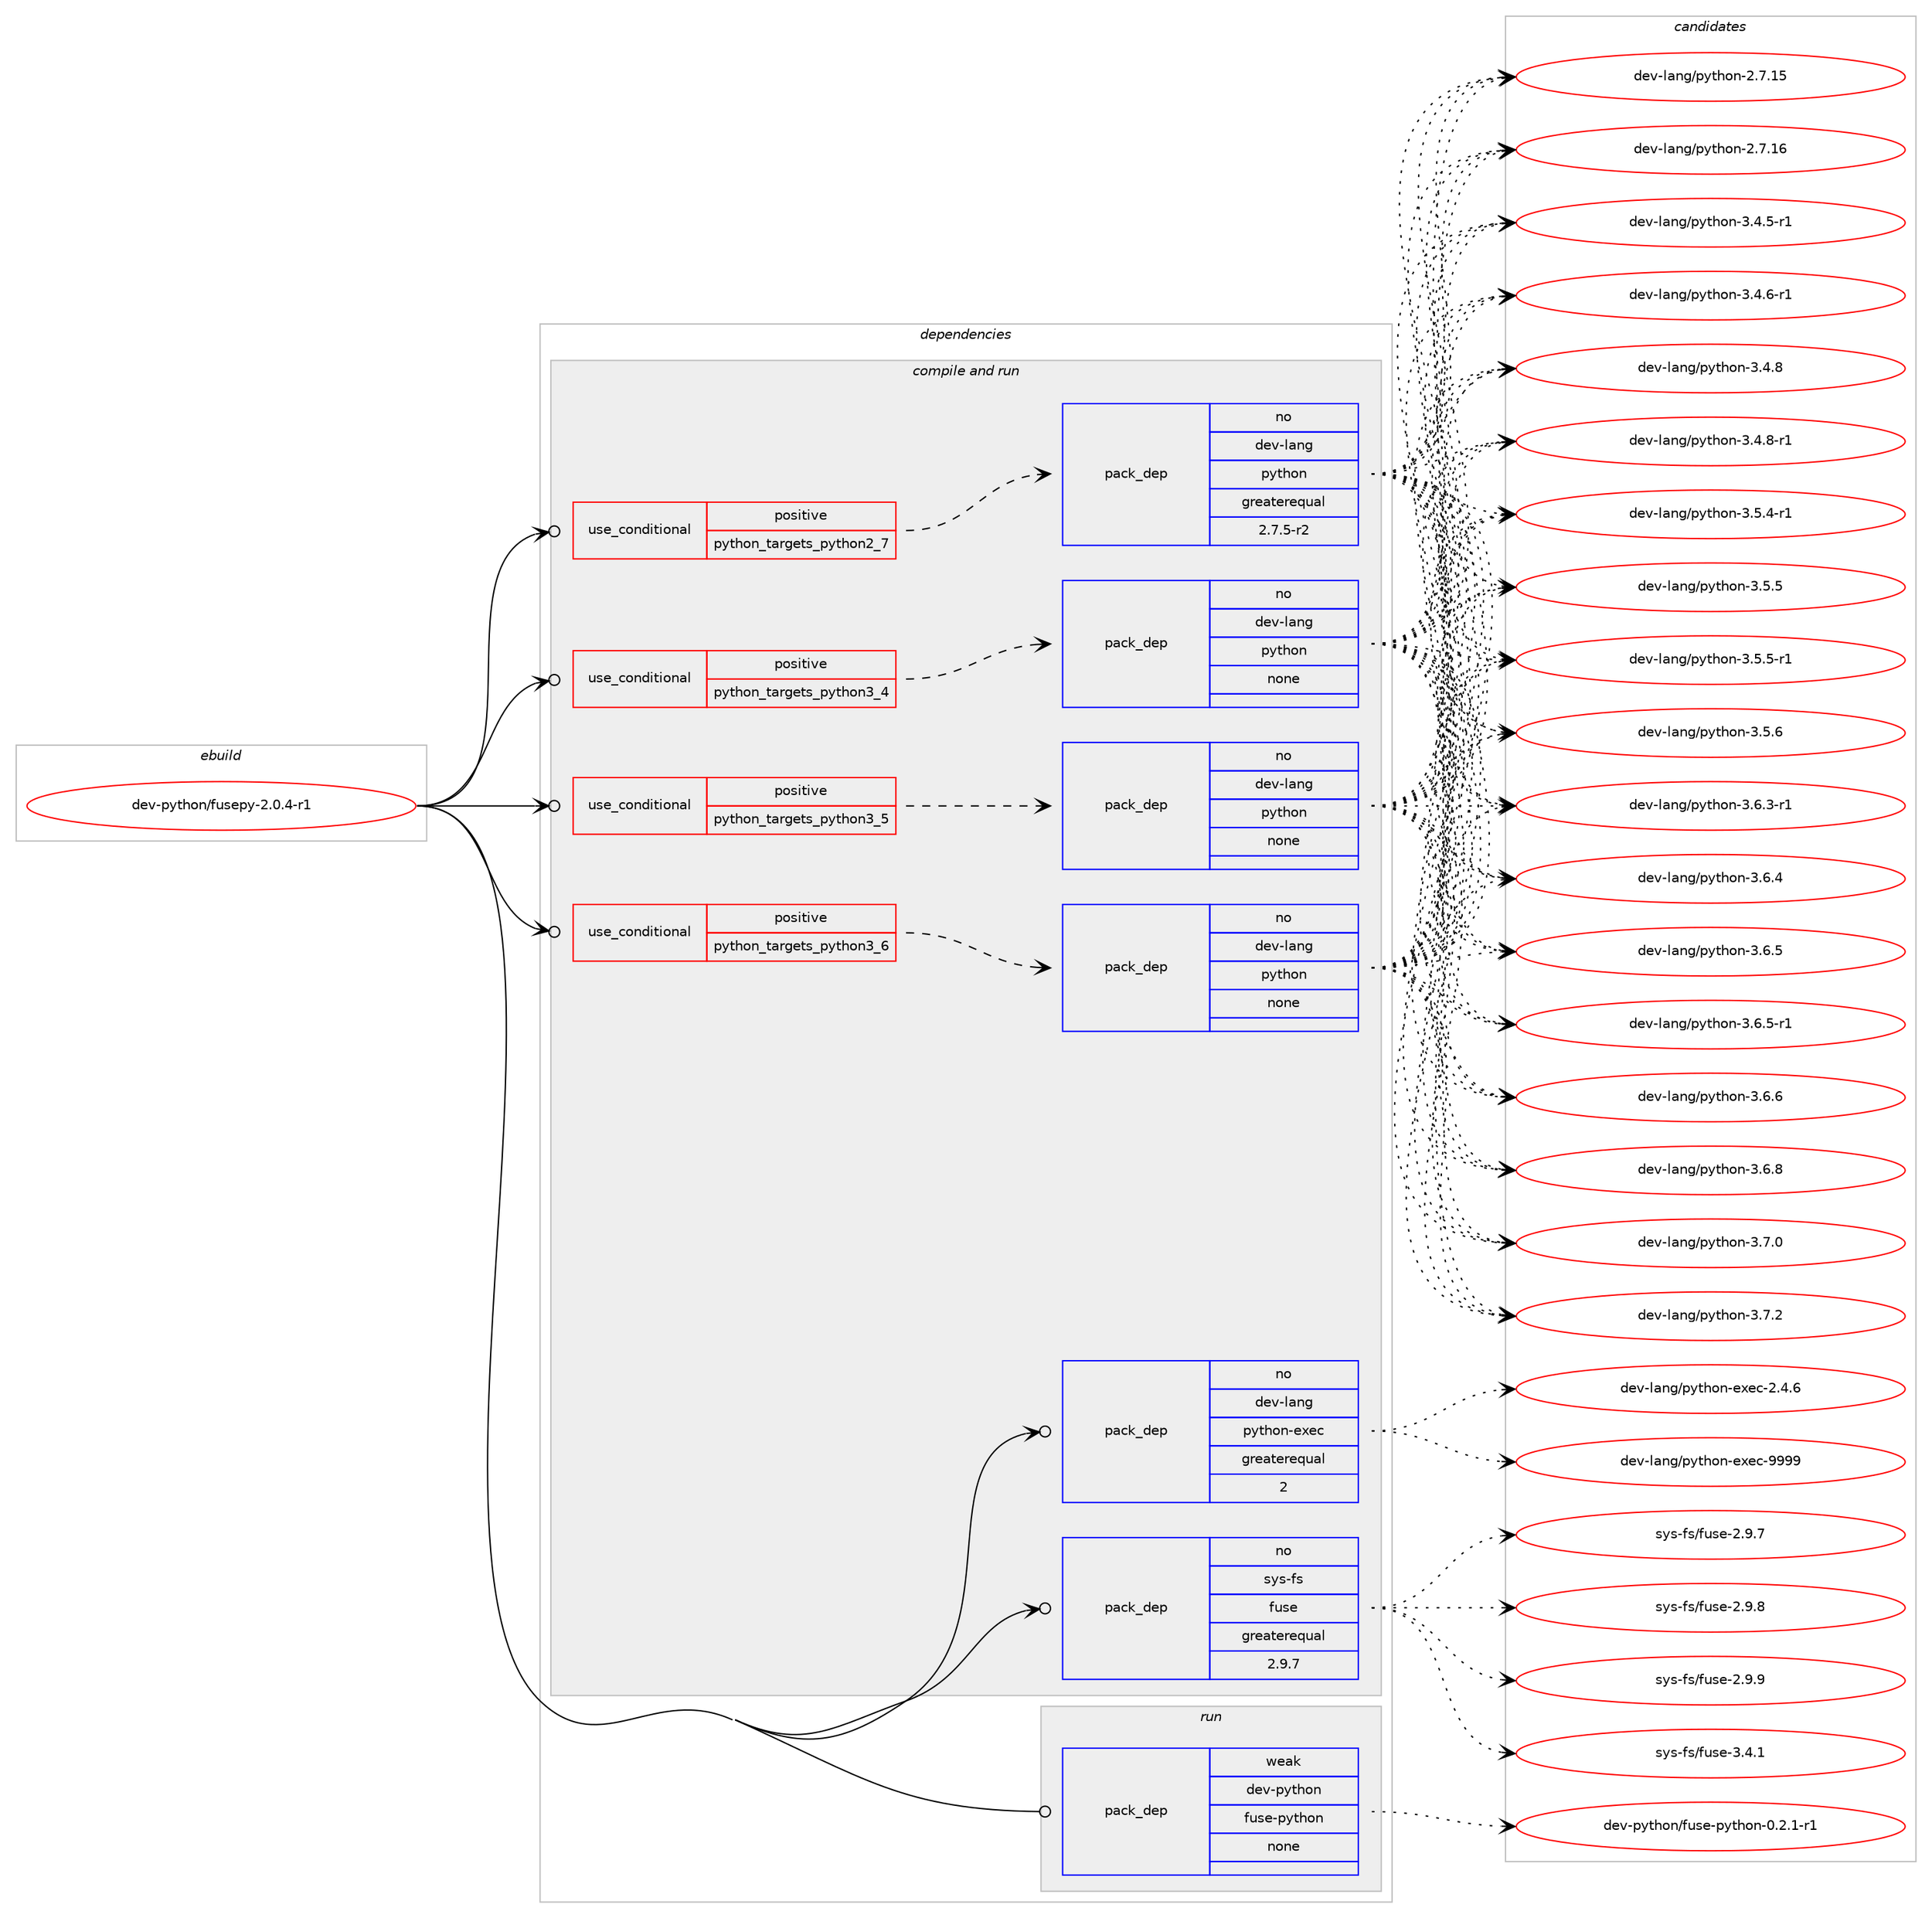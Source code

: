 digraph prolog {

# *************
# Graph options
# *************

newrank=true;
concentrate=true;
compound=true;
graph [rankdir=LR,fontname=Helvetica,fontsize=10,ranksep=1.5];#, ranksep=2.5, nodesep=0.2];
edge  [arrowhead=vee];
node  [fontname=Helvetica,fontsize=10];

# **********
# The ebuild
# **********

subgraph cluster_leftcol {
color=gray;
rank=same;
label=<<i>ebuild</i>>;
id [label="dev-python/fusepy-2.0.4-r1", color=red, width=4, href="../dev-python/fusepy-2.0.4-r1.svg"];
}

# ****************
# The dependencies
# ****************

subgraph cluster_midcol {
color=gray;
label=<<i>dependencies</i>>;
subgraph cluster_compile {
fillcolor="#eeeeee";
style=filled;
label=<<i>compile</i>>;
}
subgraph cluster_compileandrun {
fillcolor="#eeeeee";
style=filled;
label=<<i>compile and run</i>>;
subgraph cond374768 {
dependency1410589 [label=<<TABLE BORDER="0" CELLBORDER="1" CELLSPACING="0" CELLPADDING="4"><TR><TD ROWSPAN="3" CELLPADDING="10">use_conditional</TD></TR><TR><TD>positive</TD></TR><TR><TD>python_targets_python2_7</TD></TR></TABLE>>, shape=none, color=red];
subgraph pack1012562 {
dependency1410590 [label=<<TABLE BORDER="0" CELLBORDER="1" CELLSPACING="0" CELLPADDING="4" WIDTH="220"><TR><TD ROWSPAN="6" CELLPADDING="30">pack_dep</TD></TR><TR><TD WIDTH="110">no</TD></TR><TR><TD>dev-lang</TD></TR><TR><TD>python</TD></TR><TR><TD>greaterequal</TD></TR><TR><TD>2.7.5-r2</TD></TR></TABLE>>, shape=none, color=blue];
}
dependency1410589:e -> dependency1410590:w [weight=20,style="dashed",arrowhead="vee"];
}
id:e -> dependency1410589:w [weight=20,style="solid",arrowhead="odotvee"];
subgraph cond374769 {
dependency1410591 [label=<<TABLE BORDER="0" CELLBORDER="1" CELLSPACING="0" CELLPADDING="4"><TR><TD ROWSPAN="3" CELLPADDING="10">use_conditional</TD></TR><TR><TD>positive</TD></TR><TR><TD>python_targets_python3_4</TD></TR></TABLE>>, shape=none, color=red];
subgraph pack1012563 {
dependency1410592 [label=<<TABLE BORDER="0" CELLBORDER="1" CELLSPACING="0" CELLPADDING="4" WIDTH="220"><TR><TD ROWSPAN="6" CELLPADDING="30">pack_dep</TD></TR><TR><TD WIDTH="110">no</TD></TR><TR><TD>dev-lang</TD></TR><TR><TD>python</TD></TR><TR><TD>none</TD></TR><TR><TD></TD></TR></TABLE>>, shape=none, color=blue];
}
dependency1410591:e -> dependency1410592:w [weight=20,style="dashed",arrowhead="vee"];
}
id:e -> dependency1410591:w [weight=20,style="solid",arrowhead="odotvee"];
subgraph cond374770 {
dependency1410593 [label=<<TABLE BORDER="0" CELLBORDER="1" CELLSPACING="0" CELLPADDING="4"><TR><TD ROWSPAN="3" CELLPADDING="10">use_conditional</TD></TR><TR><TD>positive</TD></TR><TR><TD>python_targets_python3_5</TD></TR></TABLE>>, shape=none, color=red];
subgraph pack1012564 {
dependency1410594 [label=<<TABLE BORDER="0" CELLBORDER="1" CELLSPACING="0" CELLPADDING="4" WIDTH="220"><TR><TD ROWSPAN="6" CELLPADDING="30">pack_dep</TD></TR><TR><TD WIDTH="110">no</TD></TR><TR><TD>dev-lang</TD></TR><TR><TD>python</TD></TR><TR><TD>none</TD></TR><TR><TD></TD></TR></TABLE>>, shape=none, color=blue];
}
dependency1410593:e -> dependency1410594:w [weight=20,style="dashed",arrowhead="vee"];
}
id:e -> dependency1410593:w [weight=20,style="solid",arrowhead="odotvee"];
subgraph cond374771 {
dependency1410595 [label=<<TABLE BORDER="0" CELLBORDER="1" CELLSPACING="0" CELLPADDING="4"><TR><TD ROWSPAN="3" CELLPADDING="10">use_conditional</TD></TR><TR><TD>positive</TD></TR><TR><TD>python_targets_python3_6</TD></TR></TABLE>>, shape=none, color=red];
subgraph pack1012565 {
dependency1410596 [label=<<TABLE BORDER="0" CELLBORDER="1" CELLSPACING="0" CELLPADDING="4" WIDTH="220"><TR><TD ROWSPAN="6" CELLPADDING="30">pack_dep</TD></TR><TR><TD WIDTH="110">no</TD></TR><TR><TD>dev-lang</TD></TR><TR><TD>python</TD></TR><TR><TD>none</TD></TR><TR><TD></TD></TR></TABLE>>, shape=none, color=blue];
}
dependency1410595:e -> dependency1410596:w [weight=20,style="dashed",arrowhead="vee"];
}
id:e -> dependency1410595:w [weight=20,style="solid",arrowhead="odotvee"];
subgraph pack1012566 {
dependency1410597 [label=<<TABLE BORDER="0" CELLBORDER="1" CELLSPACING="0" CELLPADDING="4" WIDTH="220"><TR><TD ROWSPAN="6" CELLPADDING="30">pack_dep</TD></TR><TR><TD WIDTH="110">no</TD></TR><TR><TD>dev-lang</TD></TR><TR><TD>python-exec</TD></TR><TR><TD>greaterequal</TD></TR><TR><TD>2</TD></TR></TABLE>>, shape=none, color=blue];
}
id:e -> dependency1410597:w [weight=20,style="solid",arrowhead="odotvee"];
subgraph pack1012567 {
dependency1410598 [label=<<TABLE BORDER="0" CELLBORDER="1" CELLSPACING="0" CELLPADDING="4" WIDTH="220"><TR><TD ROWSPAN="6" CELLPADDING="30">pack_dep</TD></TR><TR><TD WIDTH="110">no</TD></TR><TR><TD>sys-fs</TD></TR><TR><TD>fuse</TD></TR><TR><TD>greaterequal</TD></TR><TR><TD>2.9.7</TD></TR></TABLE>>, shape=none, color=blue];
}
id:e -> dependency1410598:w [weight=20,style="solid",arrowhead="odotvee"];
}
subgraph cluster_run {
fillcolor="#eeeeee";
style=filled;
label=<<i>run</i>>;
subgraph pack1012568 {
dependency1410599 [label=<<TABLE BORDER="0" CELLBORDER="1" CELLSPACING="0" CELLPADDING="4" WIDTH="220"><TR><TD ROWSPAN="6" CELLPADDING="30">pack_dep</TD></TR><TR><TD WIDTH="110">weak</TD></TR><TR><TD>dev-python</TD></TR><TR><TD>fuse-python</TD></TR><TR><TD>none</TD></TR><TR><TD></TD></TR></TABLE>>, shape=none, color=blue];
}
id:e -> dependency1410599:w [weight=20,style="solid",arrowhead="odot"];
}
}

# **************
# The candidates
# **************

subgraph cluster_choices {
rank=same;
color=gray;
label=<<i>candidates</i>>;

subgraph choice1012562 {
color=black;
nodesep=1;
choice10010111845108971101034711212111610411111045504655464953 [label="dev-lang/python-2.7.15", color=red, width=4,href="../dev-lang/python-2.7.15.svg"];
choice10010111845108971101034711212111610411111045504655464954 [label="dev-lang/python-2.7.16", color=red, width=4,href="../dev-lang/python-2.7.16.svg"];
choice1001011184510897110103471121211161041111104551465246534511449 [label="dev-lang/python-3.4.5-r1", color=red, width=4,href="../dev-lang/python-3.4.5-r1.svg"];
choice1001011184510897110103471121211161041111104551465246544511449 [label="dev-lang/python-3.4.6-r1", color=red, width=4,href="../dev-lang/python-3.4.6-r1.svg"];
choice100101118451089711010347112121116104111110455146524656 [label="dev-lang/python-3.4.8", color=red, width=4,href="../dev-lang/python-3.4.8.svg"];
choice1001011184510897110103471121211161041111104551465246564511449 [label="dev-lang/python-3.4.8-r1", color=red, width=4,href="../dev-lang/python-3.4.8-r1.svg"];
choice1001011184510897110103471121211161041111104551465346524511449 [label="dev-lang/python-3.5.4-r1", color=red, width=4,href="../dev-lang/python-3.5.4-r1.svg"];
choice100101118451089711010347112121116104111110455146534653 [label="dev-lang/python-3.5.5", color=red, width=4,href="../dev-lang/python-3.5.5.svg"];
choice1001011184510897110103471121211161041111104551465346534511449 [label="dev-lang/python-3.5.5-r1", color=red, width=4,href="../dev-lang/python-3.5.5-r1.svg"];
choice100101118451089711010347112121116104111110455146534654 [label="dev-lang/python-3.5.6", color=red, width=4,href="../dev-lang/python-3.5.6.svg"];
choice1001011184510897110103471121211161041111104551465446514511449 [label="dev-lang/python-3.6.3-r1", color=red, width=4,href="../dev-lang/python-3.6.3-r1.svg"];
choice100101118451089711010347112121116104111110455146544652 [label="dev-lang/python-3.6.4", color=red, width=4,href="../dev-lang/python-3.6.4.svg"];
choice100101118451089711010347112121116104111110455146544653 [label="dev-lang/python-3.6.5", color=red, width=4,href="../dev-lang/python-3.6.5.svg"];
choice1001011184510897110103471121211161041111104551465446534511449 [label="dev-lang/python-3.6.5-r1", color=red, width=4,href="../dev-lang/python-3.6.5-r1.svg"];
choice100101118451089711010347112121116104111110455146544654 [label="dev-lang/python-3.6.6", color=red, width=4,href="../dev-lang/python-3.6.6.svg"];
choice100101118451089711010347112121116104111110455146544656 [label="dev-lang/python-3.6.8", color=red, width=4,href="../dev-lang/python-3.6.8.svg"];
choice100101118451089711010347112121116104111110455146554648 [label="dev-lang/python-3.7.0", color=red, width=4,href="../dev-lang/python-3.7.0.svg"];
choice100101118451089711010347112121116104111110455146554650 [label="dev-lang/python-3.7.2", color=red, width=4,href="../dev-lang/python-3.7.2.svg"];
dependency1410590:e -> choice10010111845108971101034711212111610411111045504655464953:w [style=dotted,weight="100"];
dependency1410590:e -> choice10010111845108971101034711212111610411111045504655464954:w [style=dotted,weight="100"];
dependency1410590:e -> choice1001011184510897110103471121211161041111104551465246534511449:w [style=dotted,weight="100"];
dependency1410590:e -> choice1001011184510897110103471121211161041111104551465246544511449:w [style=dotted,weight="100"];
dependency1410590:e -> choice100101118451089711010347112121116104111110455146524656:w [style=dotted,weight="100"];
dependency1410590:e -> choice1001011184510897110103471121211161041111104551465246564511449:w [style=dotted,weight="100"];
dependency1410590:e -> choice1001011184510897110103471121211161041111104551465346524511449:w [style=dotted,weight="100"];
dependency1410590:e -> choice100101118451089711010347112121116104111110455146534653:w [style=dotted,weight="100"];
dependency1410590:e -> choice1001011184510897110103471121211161041111104551465346534511449:w [style=dotted,weight="100"];
dependency1410590:e -> choice100101118451089711010347112121116104111110455146534654:w [style=dotted,weight="100"];
dependency1410590:e -> choice1001011184510897110103471121211161041111104551465446514511449:w [style=dotted,weight="100"];
dependency1410590:e -> choice100101118451089711010347112121116104111110455146544652:w [style=dotted,weight="100"];
dependency1410590:e -> choice100101118451089711010347112121116104111110455146544653:w [style=dotted,weight="100"];
dependency1410590:e -> choice1001011184510897110103471121211161041111104551465446534511449:w [style=dotted,weight="100"];
dependency1410590:e -> choice100101118451089711010347112121116104111110455146544654:w [style=dotted,weight="100"];
dependency1410590:e -> choice100101118451089711010347112121116104111110455146544656:w [style=dotted,weight="100"];
dependency1410590:e -> choice100101118451089711010347112121116104111110455146554648:w [style=dotted,weight="100"];
dependency1410590:e -> choice100101118451089711010347112121116104111110455146554650:w [style=dotted,weight="100"];
}
subgraph choice1012563 {
color=black;
nodesep=1;
choice10010111845108971101034711212111610411111045504655464953 [label="dev-lang/python-2.7.15", color=red, width=4,href="../dev-lang/python-2.7.15.svg"];
choice10010111845108971101034711212111610411111045504655464954 [label="dev-lang/python-2.7.16", color=red, width=4,href="../dev-lang/python-2.7.16.svg"];
choice1001011184510897110103471121211161041111104551465246534511449 [label="dev-lang/python-3.4.5-r1", color=red, width=4,href="../dev-lang/python-3.4.5-r1.svg"];
choice1001011184510897110103471121211161041111104551465246544511449 [label="dev-lang/python-3.4.6-r1", color=red, width=4,href="../dev-lang/python-3.4.6-r1.svg"];
choice100101118451089711010347112121116104111110455146524656 [label="dev-lang/python-3.4.8", color=red, width=4,href="../dev-lang/python-3.4.8.svg"];
choice1001011184510897110103471121211161041111104551465246564511449 [label="dev-lang/python-3.4.8-r1", color=red, width=4,href="../dev-lang/python-3.4.8-r1.svg"];
choice1001011184510897110103471121211161041111104551465346524511449 [label="dev-lang/python-3.5.4-r1", color=red, width=4,href="../dev-lang/python-3.5.4-r1.svg"];
choice100101118451089711010347112121116104111110455146534653 [label="dev-lang/python-3.5.5", color=red, width=4,href="../dev-lang/python-3.5.5.svg"];
choice1001011184510897110103471121211161041111104551465346534511449 [label="dev-lang/python-3.5.5-r1", color=red, width=4,href="../dev-lang/python-3.5.5-r1.svg"];
choice100101118451089711010347112121116104111110455146534654 [label="dev-lang/python-3.5.6", color=red, width=4,href="../dev-lang/python-3.5.6.svg"];
choice1001011184510897110103471121211161041111104551465446514511449 [label="dev-lang/python-3.6.3-r1", color=red, width=4,href="../dev-lang/python-3.6.3-r1.svg"];
choice100101118451089711010347112121116104111110455146544652 [label="dev-lang/python-3.6.4", color=red, width=4,href="../dev-lang/python-3.6.4.svg"];
choice100101118451089711010347112121116104111110455146544653 [label="dev-lang/python-3.6.5", color=red, width=4,href="../dev-lang/python-3.6.5.svg"];
choice1001011184510897110103471121211161041111104551465446534511449 [label="dev-lang/python-3.6.5-r1", color=red, width=4,href="../dev-lang/python-3.6.5-r1.svg"];
choice100101118451089711010347112121116104111110455146544654 [label="dev-lang/python-3.6.6", color=red, width=4,href="../dev-lang/python-3.6.6.svg"];
choice100101118451089711010347112121116104111110455146544656 [label="dev-lang/python-3.6.8", color=red, width=4,href="../dev-lang/python-3.6.8.svg"];
choice100101118451089711010347112121116104111110455146554648 [label="dev-lang/python-3.7.0", color=red, width=4,href="../dev-lang/python-3.7.0.svg"];
choice100101118451089711010347112121116104111110455146554650 [label="dev-lang/python-3.7.2", color=red, width=4,href="../dev-lang/python-3.7.2.svg"];
dependency1410592:e -> choice10010111845108971101034711212111610411111045504655464953:w [style=dotted,weight="100"];
dependency1410592:e -> choice10010111845108971101034711212111610411111045504655464954:w [style=dotted,weight="100"];
dependency1410592:e -> choice1001011184510897110103471121211161041111104551465246534511449:w [style=dotted,weight="100"];
dependency1410592:e -> choice1001011184510897110103471121211161041111104551465246544511449:w [style=dotted,weight="100"];
dependency1410592:e -> choice100101118451089711010347112121116104111110455146524656:w [style=dotted,weight="100"];
dependency1410592:e -> choice1001011184510897110103471121211161041111104551465246564511449:w [style=dotted,weight="100"];
dependency1410592:e -> choice1001011184510897110103471121211161041111104551465346524511449:w [style=dotted,weight="100"];
dependency1410592:e -> choice100101118451089711010347112121116104111110455146534653:w [style=dotted,weight="100"];
dependency1410592:e -> choice1001011184510897110103471121211161041111104551465346534511449:w [style=dotted,weight="100"];
dependency1410592:e -> choice100101118451089711010347112121116104111110455146534654:w [style=dotted,weight="100"];
dependency1410592:e -> choice1001011184510897110103471121211161041111104551465446514511449:w [style=dotted,weight="100"];
dependency1410592:e -> choice100101118451089711010347112121116104111110455146544652:w [style=dotted,weight="100"];
dependency1410592:e -> choice100101118451089711010347112121116104111110455146544653:w [style=dotted,weight="100"];
dependency1410592:e -> choice1001011184510897110103471121211161041111104551465446534511449:w [style=dotted,weight="100"];
dependency1410592:e -> choice100101118451089711010347112121116104111110455146544654:w [style=dotted,weight="100"];
dependency1410592:e -> choice100101118451089711010347112121116104111110455146544656:w [style=dotted,weight="100"];
dependency1410592:e -> choice100101118451089711010347112121116104111110455146554648:w [style=dotted,weight="100"];
dependency1410592:e -> choice100101118451089711010347112121116104111110455146554650:w [style=dotted,weight="100"];
}
subgraph choice1012564 {
color=black;
nodesep=1;
choice10010111845108971101034711212111610411111045504655464953 [label="dev-lang/python-2.7.15", color=red, width=4,href="../dev-lang/python-2.7.15.svg"];
choice10010111845108971101034711212111610411111045504655464954 [label="dev-lang/python-2.7.16", color=red, width=4,href="../dev-lang/python-2.7.16.svg"];
choice1001011184510897110103471121211161041111104551465246534511449 [label="dev-lang/python-3.4.5-r1", color=red, width=4,href="../dev-lang/python-3.4.5-r1.svg"];
choice1001011184510897110103471121211161041111104551465246544511449 [label="dev-lang/python-3.4.6-r1", color=red, width=4,href="../dev-lang/python-3.4.6-r1.svg"];
choice100101118451089711010347112121116104111110455146524656 [label="dev-lang/python-3.4.8", color=red, width=4,href="../dev-lang/python-3.4.8.svg"];
choice1001011184510897110103471121211161041111104551465246564511449 [label="dev-lang/python-3.4.8-r1", color=red, width=4,href="../dev-lang/python-3.4.8-r1.svg"];
choice1001011184510897110103471121211161041111104551465346524511449 [label="dev-lang/python-3.5.4-r1", color=red, width=4,href="../dev-lang/python-3.5.4-r1.svg"];
choice100101118451089711010347112121116104111110455146534653 [label="dev-lang/python-3.5.5", color=red, width=4,href="../dev-lang/python-3.5.5.svg"];
choice1001011184510897110103471121211161041111104551465346534511449 [label="dev-lang/python-3.5.5-r1", color=red, width=4,href="../dev-lang/python-3.5.5-r1.svg"];
choice100101118451089711010347112121116104111110455146534654 [label="dev-lang/python-3.5.6", color=red, width=4,href="../dev-lang/python-3.5.6.svg"];
choice1001011184510897110103471121211161041111104551465446514511449 [label="dev-lang/python-3.6.3-r1", color=red, width=4,href="../dev-lang/python-3.6.3-r1.svg"];
choice100101118451089711010347112121116104111110455146544652 [label="dev-lang/python-3.6.4", color=red, width=4,href="../dev-lang/python-3.6.4.svg"];
choice100101118451089711010347112121116104111110455146544653 [label="dev-lang/python-3.6.5", color=red, width=4,href="../dev-lang/python-3.6.5.svg"];
choice1001011184510897110103471121211161041111104551465446534511449 [label="dev-lang/python-3.6.5-r1", color=red, width=4,href="../dev-lang/python-3.6.5-r1.svg"];
choice100101118451089711010347112121116104111110455146544654 [label="dev-lang/python-3.6.6", color=red, width=4,href="../dev-lang/python-3.6.6.svg"];
choice100101118451089711010347112121116104111110455146544656 [label="dev-lang/python-3.6.8", color=red, width=4,href="../dev-lang/python-3.6.8.svg"];
choice100101118451089711010347112121116104111110455146554648 [label="dev-lang/python-3.7.0", color=red, width=4,href="../dev-lang/python-3.7.0.svg"];
choice100101118451089711010347112121116104111110455146554650 [label="dev-lang/python-3.7.2", color=red, width=4,href="../dev-lang/python-3.7.2.svg"];
dependency1410594:e -> choice10010111845108971101034711212111610411111045504655464953:w [style=dotted,weight="100"];
dependency1410594:e -> choice10010111845108971101034711212111610411111045504655464954:w [style=dotted,weight="100"];
dependency1410594:e -> choice1001011184510897110103471121211161041111104551465246534511449:w [style=dotted,weight="100"];
dependency1410594:e -> choice1001011184510897110103471121211161041111104551465246544511449:w [style=dotted,weight="100"];
dependency1410594:e -> choice100101118451089711010347112121116104111110455146524656:w [style=dotted,weight="100"];
dependency1410594:e -> choice1001011184510897110103471121211161041111104551465246564511449:w [style=dotted,weight="100"];
dependency1410594:e -> choice1001011184510897110103471121211161041111104551465346524511449:w [style=dotted,weight="100"];
dependency1410594:e -> choice100101118451089711010347112121116104111110455146534653:w [style=dotted,weight="100"];
dependency1410594:e -> choice1001011184510897110103471121211161041111104551465346534511449:w [style=dotted,weight="100"];
dependency1410594:e -> choice100101118451089711010347112121116104111110455146534654:w [style=dotted,weight="100"];
dependency1410594:e -> choice1001011184510897110103471121211161041111104551465446514511449:w [style=dotted,weight="100"];
dependency1410594:e -> choice100101118451089711010347112121116104111110455146544652:w [style=dotted,weight="100"];
dependency1410594:e -> choice100101118451089711010347112121116104111110455146544653:w [style=dotted,weight="100"];
dependency1410594:e -> choice1001011184510897110103471121211161041111104551465446534511449:w [style=dotted,weight="100"];
dependency1410594:e -> choice100101118451089711010347112121116104111110455146544654:w [style=dotted,weight="100"];
dependency1410594:e -> choice100101118451089711010347112121116104111110455146544656:w [style=dotted,weight="100"];
dependency1410594:e -> choice100101118451089711010347112121116104111110455146554648:w [style=dotted,weight="100"];
dependency1410594:e -> choice100101118451089711010347112121116104111110455146554650:w [style=dotted,weight="100"];
}
subgraph choice1012565 {
color=black;
nodesep=1;
choice10010111845108971101034711212111610411111045504655464953 [label="dev-lang/python-2.7.15", color=red, width=4,href="../dev-lang/python-2.7.15.svg"];
choice10010111845108971101034711212111610411111045504655464954 [label="dev-lang/python-2.7.16", color=red, width=4,href="../dev-lang/python-2.7.16.svg"];
choice1001011184510897110103471121211161041111104551465246534511449 [label="dev-lang/python-3.4.5-r1", color=red, width=4,href="../dev-lang/python-3.4.5-r1.svg"];
choice1001011184510897110103471121211161041111104551465246544511449 [label="dev-lang/python-3.4.6-r1", color=red, width=4,href="../dev-lang/python-3.4.6-r1.svg"];
choice100101118451089711010347112121116104111110455146524656 [label="dev-lang/python-3.4.8", color=red, width=4,href="../dev-lang/python-3.4.8.svg"];
choice1001011184510897110103471121211161041111104551465246564511449 [label="dev-lang/python-3.4.8-r1", color=red, width=4,href="../dev-lang/python-3.4.8-r1.svg"];
choice1001011184510897110103471121211161041111104551465346524511449 [label="dev-lang/python-3.5.4-r1", color=red, width=4,href="../dev-lang/python-3.5.4-r1.svg"];
choice100101118451089711010347112121116104111110455146534653 [label="dev-lang/python-3.5.5", color=red, width=4,href="../dev-lang/python-3.5.5.svg"];
choice1001011184510897110103471121211161041111104551465346534511449 [label="dev-lang/python-3.5.5-r1", color=red, width=4,href="../dev-lang/python-3.5.5-r1.svg"];
choice100101118451089711010347112121116104111110455146534654 [label="dev-lang/python-3.5.6", color=red, width=4,href="../dev-lang/python-3.5.6.svg"];
choice1001011184510897110103471121211161041111104551465446514511449 [label="dev-lang/python-3.6.3-r1", color=red, width=4,href="../dev-lang/python-3.6.3-r1.svg"];
choice100101118451089711010347112121116104111110455146544652 [label="dev-lang/python-3.6.4", color=red, width=4,href="../dev-lang/python-3.6.4.svg"];
choice100101118451089711010347112121116104111110455146544653 [label="dev-lang/python-3.6.5", color=red, width=4,href="../dev-lang/python-3.6.5.svg"];
choice1001011184510897110103471121211161041111104551465446534511449 [label="dev-lang/python-3.6.5-r1", color=red, width=4,href="../dev-lang/python-3.6.5-r1.svg"];
choice100101118451089711010347112121116104111110455146544654 [label="dev-lang/python-3.6.6", color=red, width=4,href="../dev-lang/python-3.6.6.svg"];
choice100101118451089711010347112121116104111110455146544656 [label="dev-lang/python-3.6.8", color=red, width=4,href="../dev-lang/python-3.6.8.svg"];
choice100101118451089711010347112121116104111110455146554648 [label="dev-lang/python-3.7.0", color=red, width=4,href="../dev-lang/python-3.7.0.svg"];
choice100101118451089711010347112121116104111110455146554650 [label="dev-lang/python-3.7.2", color=red, width=4,href="../dev-lang/python-3.7.2.svg"];
dependency1410596:e -> choice10010111845108971101034711212111610411111045504655464953:w [style=dotted,weight="100"];
dependency1410596:e -> choice10010111845108971101034711212111610411111045504655464954:w [style=dotted,weight="100"];
dependency1410596:e -> choice1001011184510897110103471121211161041111104551465246534511449:w [style=dotted,weight="100"];
dependency1410596:e -> choice1001011184510897110103471121211161041111104551465246544511449:w [style=dotted,weight="100"];
dependency1410596:e -> choice100101118451089711010347112121116104111110455146524656:w [style=dotted,weight="100"];
dependency1410596:e -> choice1001011184510897110103471121211161041111104551465246564511449:w [style=dotted,weight="100"];
dependency1410596:e -> choice1001011184510897110103471121211161041111104551465346524511449:w [style=dotted,weight="100"];
dependency1410596:e -> choice100101118451089711010347112121116104111110455146534653:w [style=dotted,weight="100"];
dependency1410596:e -> choice1001011184510897110103471121211161041111104551465346534511449:w [style=dotted,weight="100"];
dependency1410596:e -> choice100101118451089711010347112121116104111110455146534654:w [style=dotted,weight="100"];
dependency1410596:e -> choice1001011184510897110103471121211161041111104551465446514511449:w [style=dotted,weight="100"];
dependency1410596:e -> choice100101118451089711010347112121116104111110455146544652:w [style=dotted,weight="100"];
dependency1410596:e -> choice100101118451089711010347112121116104111110455146544653:w [style=dotted,weight="100"];
dependency1410596:e -> choice1001011184510897110103471121211161041111104551465446534511449:w [style=dotted,weight="100"];
dependency1410596:e -> choice100101118451089711010347112121116104111110455146544654:w [style=dotted,weight="100"];
dependency1410596:e -> choice100101118451089711010347112121116104111110455146544656:w [style=dotted,weight="100"];
dependency1410596:e -> choice100101118451089711010347112121116104111110455146554648:w [style=dotted,weight="100"];
dependency1410596:e -> choice100101118451089711010347112121116104111110455146554650:w [style=dotted,weight="100"];
}
subgraph choice1012566 {
color=black;
nodesep=1;
choice1001011184510897110103471121211161041111104510112010199455046524654 [label="dev-lang/python-exec-2.4.6", color=red, width=4,href="../dev-lang/python-exec-2.4.6.svg"];
choice10010111845108971101034711212111610411111045101120101994557575757 [label="dev-lang/python-exec-9999", color=red, width=4,href="../dev-lang/python-exec-9999.svg"];
dependency1410597:e -> choice1001011184510897110103471121211161041111104510112010199455046524654:w [style=dotted,weight="100"];
dependency1410597:e -> choice10010111845108971101034711212111610411111045101120101994557575757:w [style=dotted,weight="100"];
}
subgraph choice1012567 {
color=black;
nodesep=1;
choice1151211154510211547102117115101455046574655 [label="sys-fs/fuse-2.9.7", color=red, width=4,href="../sys-fs/fuse-2.9.7.svg"];
choice1151211154510211547102117115101455046574656 [label="sys-fs/fuse-2.9.8", color=red, width=4,href="../sys-fs/fuse-2.9.8.svg"];
choice1151211154510211547102117115101455046574657 [label="sys-fs/fuse-2.9.9", color=red, width=4,href="../sys-fs/fuse-2.9.9.svg"];
choice1151211154510211547102117115101455146524649 [label="sys-fs/fuse-3.4.1", color=red, width=4,href="../sys-fs/fuse-3.4.1.svg"];
dependency1410598:e -> choice1151211154510211547102117115101455046574655:w [style=dotted,weight="100"];
dependency1410598:e -> choice1151211154510211547102117115101455046574656:w [style=dotted,weight="100"];
dependency1410598:e -> choice1151211154510211547102117115101455046574657:w [style=dotted,weight="100"];
dependency1410598:e -> choice1151211154510211547102117115101455146524649:w [style=dotted,weight="100"];
}
subgraph choice1012568 {
color=black;
nodesep=1;
choice1001011184511212111610411111047102117115101451121211161041111104548465046494511449 [label="dev-python/fuse-python-0.2.1-r1", color=red, width=4,href="../dev-python/fuse-python-0.2.1-r1.svg"];
dependency1410599:e -> choice1001011184511212111610411111047102117115101451121211161041111104548465046494511449:w [style=dotted,weight="100"];
}
}

}
